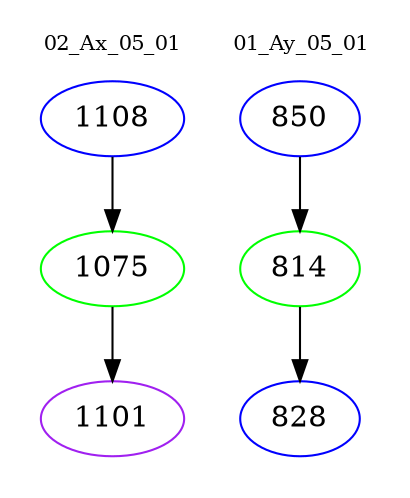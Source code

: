 digraph{
subgraph cluster_0 {
color = white
label = "02_Ax_05_01";
fontsize=10;
T0_1108 [label="1108", color="blue"]
T0_1108 -> T0_1075 [color="black"]
T0_1075 [label="1075", color="green"]
T0_1075 -> T0_1101 [color="black"]
T0_1101 [label="1101", color="purple"]
}
subgraph cluster_1 {
color = white
label = "01_Ay_05_01";
fontsize=10;
T1_850 [label="850", color="blue"]
T1_850 -> T1_814 [color="black"]
T1_814 [label="814", color="green"]
T1_814 -> T1_828 [color="black"]
T1_828 [label="828", color="blue"]
}
}
